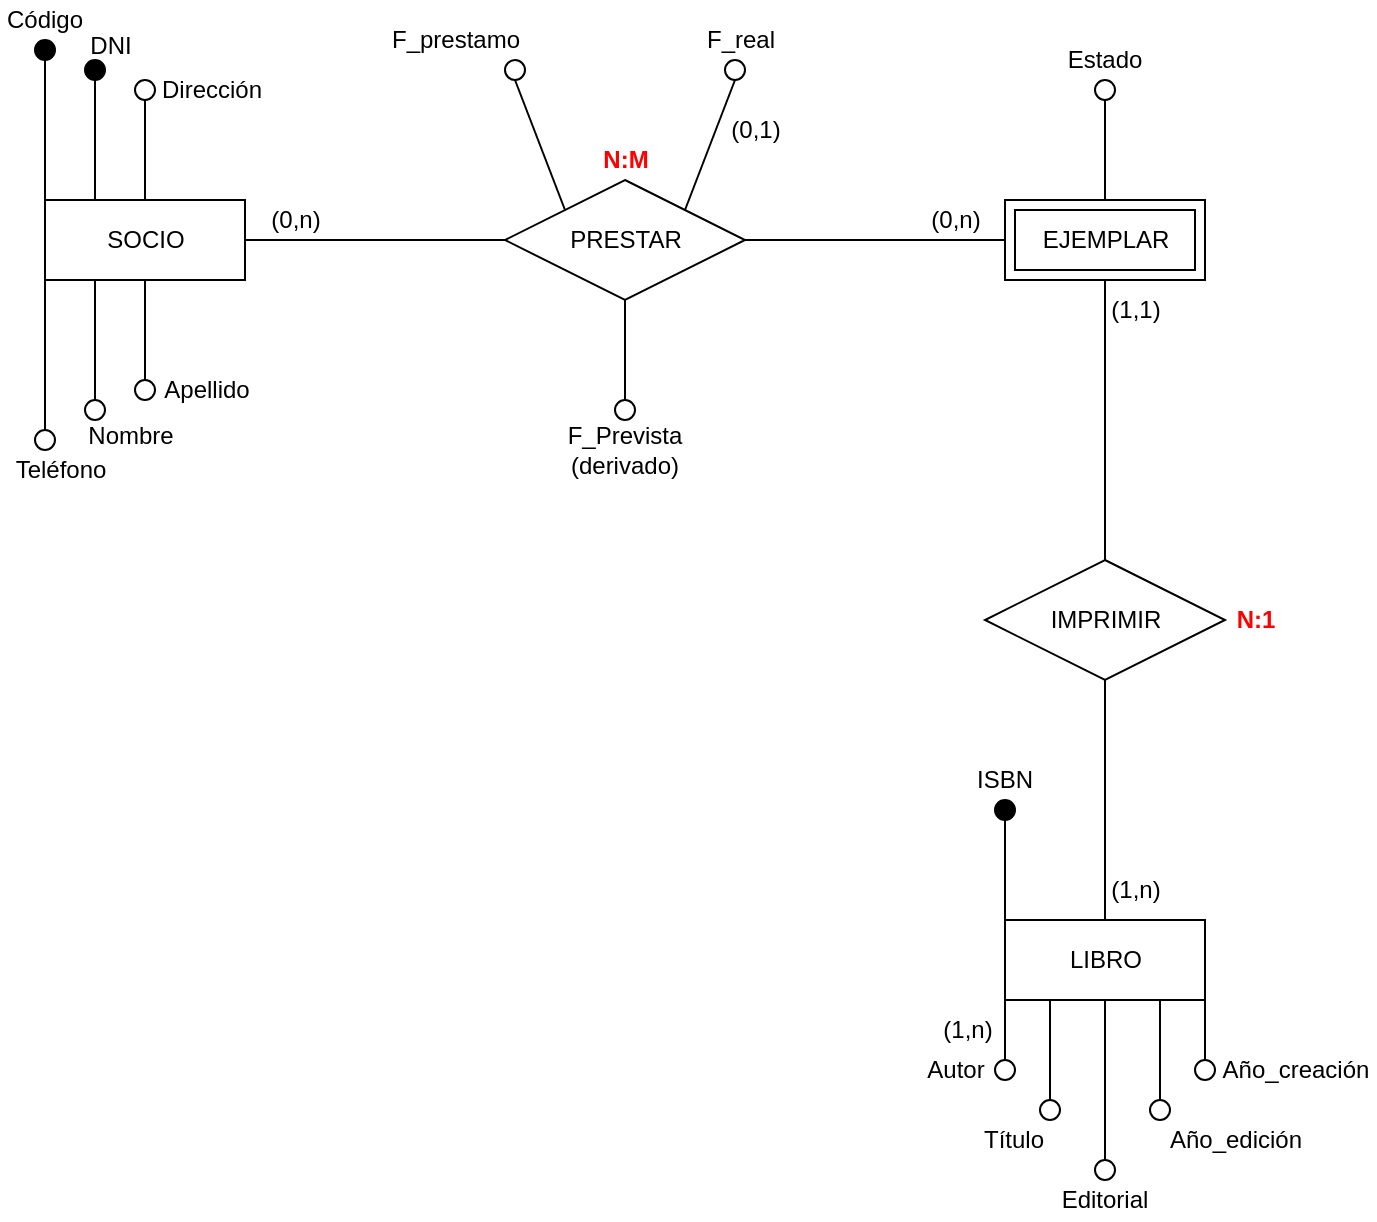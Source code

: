 <mxfile version="22.1.2" type="device" pages="2">
  <diagram id="xReMnc9uvKeK8hF38MTG" name="DIAGRAMA E-R">
    <mxGraphModel dx="367" dy="178" grid="1" gridSize="10" guides="1" tooltips="1" connect="1" arrows="1" fold="1" page="1" pageScale="1" pageWidth="827" pageHeight="1169" math="0" shadow="0">
      <root>
        <mxCell id="0" />
        <mxCell id="1" parent="0" />
        <mxCell id="WMi37k4dOIXdZt1ZaOj2-7" style="edgeStyle=orthogonalEdgeStyle;rounded=0;orthogonalLoop=1;jettySize=auto;html=1;exitX=1;exitY=0.5;exitDx=0;exitDy=0;entryX=0;entryY=0.5;entryDx=0;entryDy=0;endArrow=none;endFill=0;" parent="1" source="WMi37k4dOIXdZt1ZaOj2-1" target="WMi37k4dOIXdZt1ZaOj2-5" edge="1">
          <mxGeometry relative="1" as="geometry" />
        </mxCell>
        <mxCell id="WMi37k4dOIXdZt1ZaOj2-1" value="SOCIO" style="whiteSpace=wrap;html=1;align=center;" parent="1" vertex="1">
          <mxGeometry x="112.5" y="120" width="100" height="40" as="geometry" />
        </mxCell>
        <mxCell id="WMi37k4dOIXdZt1ZaOj2-9" style="edgeStyle=orthogonalEdgeStyle;rounded=0;orthogonalLoop=1;jettySize=auto;html=1;exitX=0.5;exitY=1;exitDx=0;exitDy=0;entryX=0.5;entryY=0;entryDx=0;entryDy=0;endArrow=none;endFill=0;" parent="1" source="WMi37k4dOIXdZt1ZaOj2-3" target="WMi37k4dOIXdZt1ZaOj2-6" edge="1">
          <mxGeometry relative="1" as="geometry" />
        </mxCell>
        <mxCell id="WMi37k4dOIXdZt1ZaOj2-3" value="EJEMPLAR" style="shape=ext;margin=3;double=1;whiteSpace=wrap;html=1;align=center;" parent="1" vertex="1">
          <mxGeometry x="592.5" y="120" width="100" height="40" as="geometry" />
        </mxCell>
        <mxCell id="WMi37k4dOIXdZt1ZaOj2-4" value="LIBRO" style="whiteSpace=wrap;html=1;align=center;" parent="1" vertex="1">
          <mxGeometry x="592.5" y="480" width="100" height="40" as="geometry" />
        </mxCell>
        <mxCell id="WMi37k4dOIXdZt1ZaOj2-8" style="edgeStyle=orthogonalEdgeStyle;rounded=0;orthogonalLoop=1;jettySize=auto;html=1;exitX=1;exitY=0.5;exitDx=0;exitDy=0;entryX=0;entryY=0.5;entryDx=0;entryDy=0;endArrow=none;endFill=0;" parent="1" source="WMi37k4dOIXdZt1ZaOj2-5" target="WMi37k4dOIXdZt1ZaOj2-3" edge="1">
          <mxGeometry relative="1" as="geometry" />
        </mxCell>
        <mxCell id="WMi37k4dOIXdZt1ZaOj2-5" value="PRESTAR" style="shape=rhombus;perimeter=rhombusPerimeter;whiteSpace=wrap;html=1;align=center;" parent="1" vertex="1">
          <mxGeometry x="342.5" y="110" width="120" height="60" as="geometry" />
        </mxCell>
        <mxCell id="WMi37k4dOIXdZt1ZaOj2-10" style="edgeStyle=orthogonalEdgeStyle;rounded=0;orthogonalLoop=1;jettySize=auto;html=1;exitX=0.5;exitY=1;exitDx=0;exitDy=0;entryX=0.5;entryY=0;entryDx=0;entryDy=0;endArrow=none;endFill=0;" parent="1" source="WMi37k4dOIXdZt1ZaOj2-6" target="WMi37k4dOIXdZt1ZaOj2-4" edge="1">
          <mxGeometry relative="1" as="geometry" />
        </mxCell>
        <mxCell id="WMi37k4dOIXdZt1ZaOj2-6" value="IMPRIMIR" style="shape=rhombus;perimeter=rhombusPerimeter;whiteSpace=wrap;html=1;align=center;" parent="1" vertex="1">
          <mxGeometry x="582.5" y="300" width="120" height="60" as="geometry" />
        </mxCell>
        <mxCell id="WMi37k4dOIXdZt1ZaOj2-11" value="(0,n)" style="text;html=1;strokeColor=none;fillColor=none;align=center;verticalAlign=middle;whiteSpace=wrap;rounded=0;" parent="1" vertex="1">
          <mxGeometry x="222.5" y="120" width="30" height="20" as="geometry" />
        </mxCell>
        <mxCell id="WMi37k4dOIXdZt1ZaOj2-13" value="(0,n)" style="text;html=1;strokeColor=none;fillColor=none;align=center;verticalAlign=middle;whiteSpace=wrap;rounded=0;" parent="1" vertex="1">
          <mxGeometry x="552.5" y="120" width="30" height="20" as="geometry" />
        </mxCell>
        <mxCell id="WMi37k4dOIXdZt1ZaOj2-14" value="(1,n)" style="text;html=1;strokeColor=none;fillColor=none;align=center;verticalAlign=middle;whiteSpace=wrap;rounded=0;" parent="1" vertex="1">
          <mxGeometry x="642.5" y="455" width="30" height="20" as="geometry" />
        </mxCell>
        <mxCell id="WMi37k4dOIXdZt1ZaOj2-16" value="(1,1)" style="text;html=1;strokeColor=none;fillColor=none;align=center;verticalAlign=middle;whiteSpace=wrap;rounded=0;" parent="1" vertex="1">
          <mxGeometry x="642.5" y="165" width="30" height="20" as="geometry" />
        </mxCell>
        <mxCell id="WMi37k4dOIXdZt1ZaOj2-17" value="&lt;b&gt;&lt;font color=&quot;#ff0000&quot;&gt;N:M&lt;/font&gt;&lt;/b&gt;" style="text;html=1;strokeColor=none;fillColor=none;align=center;verticalAlign=middle;whiteSpace=wrap;rounded=0;" parent="1" vertex="1">
          <mxGeometry x="382.5" y="90" width="40" height="20" as="geometry" />
        </mxCell>
        <mxCell id="WMi37k4dOIXdZt1ZaOj2-18" value="&lt;b&gt;&lt;font color=&quot;#ff0000&quot;&gt;N:1&lt;/font&gt;&lt;/b&gt;" style="text;html=1;strokeColor=none;fillColor=none;align=center;verticalAlign=middle;whiteSpace=wrap;rounded=0;" parent="1" vertex="1">
          <mxGeometry x="702.5" y="320" width="30" height="20" as="geometry" />
        </mxCell>
        <mxCell id="WMi37k4dOIXdZt1ZaOj2-19" value="" style="ellipse;whiteSpace=wrap;html=1;aspect=fixed;fontColor=#FF0000;fillColor=#000000;" parent="1" vertex="1">
          <mxGeometry x="107.5" y="40" width="10" height="10" as="geometry" />
        </mxCell>
        <mxCell id="WMi37k4dOIXdZt1ZaOj2-20" value="" style="endArrow=none;html=1;rounded=0;fontColor=#FF0000;entryX=0.5;entryY=1;entryDx=0;entryDy=0;exitX=0;exitY=0;exitDx=0;exitDy=0;" parent="1" source="WMi37k4dOIXdZt1ZaOj2-1" target="WMi37k4dOIXdZt1ZaOj2-19" edge="1">
          <mxGeometry width="50" height="50" relative="1" as="geometry">
            <mxPoint x="112.5" y="100" as="sourcePoint" />
            <mxPoint x="147.5" y="60" as="targetPoint" />
          </mxGeometry>
        </mxCell>
        <mxCell id="WMi37k4dOIXdZt1ZaOj2-25" value="Código" style="text;html=1;strokeColor=none;fillColor=none;align=center;verticalAlign=middle;whiteSpace=wrap;rounded=0;fontColor=#000000;fontStyle=0" parent="1" vertex="1">
          <mxGeometry x="90" y="20" width="45" height="20" as="geometry" />
        </mxCell>
        <mxCell id="WMi37k4dOIXdZt1ZaOj2-27" value="" style="ellipse;whiteSpace=wrap;html=1;aspect=fixed;fontColor=#FF0000;fillColor=#000000;" parent="1" vertex="1">
          <mxGeometry x="132.5" y="50" width="10" height="10" as="geometry" />
        </mxCell>
        <mxCell id="WMi37k4dOIXdZt1ZaOj2-28" value="" style="endArrow=none;html=1;rounded=0;fontColor=#FF0000;entryX=0.5;entryY=1;entryDx=0;entryDy=0;exitX=0.25;exitY=0;exitDx=0;exitDy=0;" parent="1" source="WMi37k4dOIXdZt1ZaOj2-1" target="WMi37k4dOIXdZt1ZaOj2-27" edge="1">
          <mxGeometry width="50" height="50" relative="1" as="geometry">
            <mxPoint x="140.5" y="110" as="sourcePoint" />
            <mxPoint x="175.5" y="70" as="targetPoint" />
          </mxGeometry>
        </mxCell>
        <mxCell id="WMi37k4dOIXdZt1ZaOj2-29" value="DNI" style="text;html=1;strokeColor=none;fillColor=none;align=center;verticalAlign=middle;whiteSpace=wrap;rounded=0;fontColor=#000000;fontStyle=0" parent="1" vertex="1">
          <mxGeometry x="122.5" y="33" width="45" height="20" as="geometry" />
        </mxCell>
        <mxCell id="WMi37k4dOIXdZt1ZaOj2-30" value="" style="group" parent="1" vertex="1" connectable="0">
          <mxGeometry x="157.5" y="60" width="10" height="60" as="geometry" />
        </mxCell>
        <mxCell id="WMi37k4dOIXdZt1ZaOj2-31" value="" style="ellipse;whiteSpace=wrap;html=1;aspect=fixed;fontColor=#FF0000;" parent="WMi37k4dOIXdZt1ZaOj2-30" vertex="1">
          <mxGeometry width="10" height="10" as="geometry" />
        </mxCell>
        <mxCell id="WMi37k4dOIXdZt1ZaOj2-32" value="" style="endArrow=none;html=1;rounded=0;fontColor=#FF0000;entryX=0.5;entryY=1;entryDx=0;entryDy=0;" parent="WMi37k4dOIXdZt1ZaOj2-30" target="WMi37k4dOIXdZt1ZaOj2-31" edge="1">
          <mxGeometry width="50" height="50" relative="1" as="geometry">
            <mxPoint x="5" y="60" as="sourcePoint" />
            <mxPoint x="40" y="20" as="targetPoint" />
          </mxGeometry>
        </mxCell>
        <mxCell id="WMi37k4dOIXdZt1ZaOj2-33" value="Dirección" style="text;html=1;strokeColor=none;fillColor=none;align=center;verticalAlign=middle;whiteSpace=wrap;rounded=0;fontColor=#000000;fontStyle=0" parent="1" vertex="1">
          <mxGeometry x="165.5" y="55" width="60" height="20" as="geometry" />
        </mxCell>
        <mxCell id="WMi37k4dOIXdZt1ZaOj2-35" value="" style="ellipse;whiteSpace=wrap;html=1;aspect=fixed;fontColor=#FF0000;rotation=-180;" parent="1" vertex="1">
          <mxGeometry x="107.5" y="235" width="10" height="10" as="geometry" />
        </mxCell>
        <mxCell id="WMi37k4dOIXdZt1ZaOj2-36" value="" style="endArrow=none;html=1;rounded=0;fontColor=#FF0000;entryX=0.5;entryY=1;entryDx=0;entryDy=0;exitX=0;exitY=1;exitDx=0;exitDy=0;" parent="1" source="WMi37k4dOIXdZt1ZaOj2-1" target="WMi37k4dOIXdZt1ZaOj2-35" edge="1">
          <mxGeometry width="50" height="50" relative="1" as="geometry">
            <mxPoint x="112.5" y="185" as="sourcePoint" />
            <mxPoint x="77.5" y="225" as="targetPoint" />
          </mxGeometry>
        </mxCell>
        <mxCell id="WMi37k4dOIXdZt1ZaOj2-37" value="Teléfono" style="text;html=1;strokeColor=none;fillColor=none;align=center;verticalAlign=middle;whiteSpace=wrap;rounded=0;fontColor=#000000;fontStyle=0" parent="1" vertex="1">
          <mxGeometry x="97.5" y="245" width="45" height="20" as="geometry" />
        </mxCell>
        <mxCell id="WMi37k4dOIXdZt1ZaOj2-39" value="" style="ellipse;whiteSpace=wrap;html=1;aspect=fixed;fontColor=#FF0000;rotation=-180;" parent="1" vertex="1">
          <mxGeometry x="132.5" y="220" width="10" height="10" as="geometry" />
        </mxCell>
        <mxCell id="WMi37k4dOIXdZt1ZaOj2-40" value="" style="endArrow=none;html=1;rounded=0;fontColor=#FF0000;entryX=0.5;entryY=1;entryDx=0;entryDy=0;exitX=0.25;exitY=1;exitDx=0;exitDy=0;" parent="1" source="WMi37k4dOIXdZt1ZaOj2-1" target="WMi37k4dOIXdZt1ZaOj2-39" edge="1">
          <mxGeometry width="50" height="50" relative="1" as="geometry">
            <mxPoint x="137.5" y="170" as="sourcePoint" />
            <mxPoint x="102.5" y="210" as="targetPoint" />
          </mxGeometry>
        </mxCell>
        <mxCell id="WMi37k4dOIXdZt1ZaOj2-41" value="Nombre" style="text;html=1;strokeColor=none;fillColor=none;align=center;verticalAlign=middle;whiteSpace=wrap;rounded=0;fontColor=#000000;fontStyle=0" parent="1" vertex="1">
          <mxGeometry x="132.5" y="228" width="45" height="20" as="geometry" />
        </mxCell>
        <mxCell id="WMi37k4dOIXdZt1ZaOj2-42" value="" style="group;rotation=-180;" parent="1" vertex="1" connectable="0">
          <mxGeometry x="157.5" y="160" width="10" height="60" as="geometry" />
        </mxCell>
        <mxCell id="WMi37k4dOIXdZt1ZaOj2-43" value="" style="ellipse;whiteSpace=wrap;html=1;aspect=fixed;fontColor=#FF0000;rotation=-180;" parent="WMi37k4dOIXdZt1ZaOj2-42" vertex="1">
          <mxGeometry y="50" width="10" height="10" as="geometry" />
        </mxCell>
        <mxCell id="WMi37k4dOIXdZt1ZaOj2-44" value="" style="endArrow=none;html=1;rounded=0;fontColor=#FF0000;entryX=0.5;entryY=1;entryDx=0;entryDy=0;" parent="WMi37k4dOIXdZt1ZaOj2-42" target="WMi37k4dOIXdZt1ZaOj2-43" edge="1">
          <mxGeometry width="50" height="50" relative="1" as="geometry">
            <mxPoint x="5" as="sourcePoint" />
            <mxPoint x="-30" y="40" as="targetPoint" />
          </mxGeometry>
        </mxCell>
        <mxCell id="WMi37k4dOIXdZt1ZaOj2-46" value="Apellido" style="text;html=1;strokeColor=none;fillColor=none;align=center;verticalAlign=middle;whiteSpace=wrap;rounded=0;fontColor=#000000;fontStyle=0" parent="1" vertex="1">
          <mxGeometry x="170.5" y="205" width="45" height="20" as="geometry" />
        </mxCell>
        <mxCell id="WMi37k4dOIXdZt1ZaOj2-48" value="" style="ellipse;whiteSpace=wrap;html=1;aspect=fixed;fontColor=#FF0000;" parent="1" vertex="1">
          <mxGeometry x="342.5" y="50" width="10" height="10" as="geometry" />
        </mxCell>
        <mxCell id="WMi37k4dOIXdZt1ZaOj2-49" value="" style="endArrow=none;html=1;rounded=0;fontColor=#FF0000;entryX=0.5;entryY=1;entryDx=0;entryDy=0;exitX=0;exitY=0;exitDx=0;exitDy=0;" parent="1" source="WMi37k4dOIXdZt1ZaOj2-5" target="WMi37k4dOIXdZt1ZaOj2-48" edge="1">
          <mxGeometry width="50" height="50" relative="1" as="geometry">
            <mxPoint x="347.5" y="110" as="sourcePoint" />
            <mxPoint x="382.5" y="70" as="targetPoint" />
          </mxGeometry>
        </mxCell>
        <mxCell id="WMi37k4dOIXdZt1ZaOj2-50" value="F_prestamo" style="text;html=1;strokeColor=none;fillColor=none;align=center;verticalAlign=middle;whiteSpace=wrap;rounded=0;fontColor=#000000;fontStyle=0" parent="1" vertex="1">
          <mxGeometry x="282.5" y="30" width="70" height="20" as="geometry" />
        </mxCell>
        <mxCell id="WMi37k4dOIXdZt1ZaOj2-52" value="" style="ellipse;whiteSpace=wrap;html=1;aspect=fixed;fontColor=#FF0000;" parent="1" vertex="1">
          <mxGeometry x="452.5" y="50" width="10" height="10" as="geometry" />
        </mxCell>
        <mxCell id="WMi37k4dOIXdZt1ZaOj2-53" value="" style="endArrow=none;html=1;rounded=0;fontColor=#FF0000;entryX=0.5;entryY=1;entryDx=0;entryDy=0;exitX=1;exitY=0;exitDx=0;exitDy=0;" parent="1" source="WMi37k4dOIXdZt1ZaOj2-5" target="WMi37k4dOIXdZt1ZaOj2-52" edge="1">
          <mxGeometry width="50" height="50" relative="1" as="geometry">
            <mxPoint x="447.5" y="110" as="sourcePoint" />
            <mxPoint x="482.5" y="70" as="targetPoint" />
          </mxGeometry>
        </mxCell>
        <mxCell id="WMi37k4dOIXdZt1ZaOj2-54" value="F_real" style="text;html=1;strokeColor=none;fillColor=none;align=center;verticalAlign=middle;whiteSpace=wrap;rounded=0;fontColor=#000000;fontStyle=0" parent="1" vertex="1">
          <mxGeometry x="437.5" y="30" width="45" height="20" as="geometry" />
        </mxCell>
        <mxCell id="WMi37k4dOIXdZt1ZaOj2-55" value="(0,1)" style="text;html=1;strokeColor=none;fillColor=none;align=center;verticalAlign=middle;whiteSpace=wrap;rounded=0;" parent="1" vertex="1">
          <mxGeometry x="452.5" y="75" width="30" height="20" as="geometry" />
        </mxCell>
        <mxCell id="WMi37k4dOIXdZt1ZaOj2-56" value="" style="group;rotation=-180;" parent="1" vertex="1" connectable="0">
          <mxGeometry x="397.5" y="170" width="10" height="60" as="geometry" />
        </mxCell>
        <mxCell id="WMi37k4dOIXdZt1ZaOj2-57" value="" style="ellipse;whiteSpace=wrap;html=1;aspect=fixed;fontColor=#FF0000;rotation=-180;" parent="WMi37k4dOIXdZt1ZaOj2-56" vertex="1">
          <mxGeometry y="50" width="10" height="10" as="geometry" />
        </mxCell>
        <mxCell id="WMi37k4dOIXdZt1ZaOj2-58" value="" style="endArrow=none;html=1;rounded=0;fontColor=#FF0000;entryX=0.5;entryY=1;entryDx=0;entryDy=0;" parent="WMi37k4dOIXdZt1ZaOj2-56" target="WMi37k4dOIXdZt1ZaOj2-57" edge="1">
          <mxGeometry width="50" height="50" relative="1" as="geometry">
            <mxPoint x="5" as="sourcePoint" />
            <mxPoint x="-30" y="40" as="targetPoint" />
          </mxGeometry>
        </mxCell>
        <mxCell id="WMi37k4dOIXdZt1ZaOj2-62" value="F_Prevista&lt;br&gt;(derivado)" style="text;html=1;strokeColor=none;fillColor=none;align=center;verticalAlign=middle;whiteSpace=wrap;rounded=0;fontColor=#000000;fontStyle=0" parent="1" vertex="1">
          <mxGeometry x="369" y="230" width="67" height="30" as="geometry" />
        </mxCell>
        <mxCell id="WMi37k4dOIXdZt1ZaOj2-63" value="" style="group" parent="1" vertex="1" connectable="0">
          <mxGeometry x="637.5" y="60" width="10" height="60" as="geometry" />
        </mxCell>
        <mxCell id="WMi37k4dOIXdZt1ZaOj2-64" value="" style="ellipse;whiteSpace=wrap;html=1;aspect=fixed;fontColor=#FF0000;" parent="WMi37k4dOIXdZt1ZaOj2-63" vertex="1">
          <mxGeometry width="10" height="10" as="geometry" />
        </mxCell>
        <mxCell id="WMi37k4dOIXdZt1ZaOj2-65" value="" style="endArrow=none;html=1;rounded=0;fontColor=#FF0000;entryX=0.5;entryY=1;entryDx=0;entryDy=0;" parent="WMi37k4dOIXdZt1ZaOj2-63" target="WMi37k4dOIXdZt1ZaOj2-64" edge="1">
          <mxGeometry width="50" height="50" relative="1" as="geometry">
            <mxPoint x="5" y="60" as="sourcePoint" />
            <mxPoint x="40" y="20" as="targetPoint" />
          </mxGeometry>
        </mxCell>
        <mxCell id="WMi37k4dOIXdZt1ZaOj2-66" value="Estado" style="text;html=1;strokeColor=none;fillColor=none;align=center;verticalAlign=middle;whiteSpace=wrap;rounded=0;fontColor=#000000;fontStyle=0" parent="1" vertex="1">
          <mxGeometry x="620" y="40" width="45" height="20" as="geometry" />
        </mxCell>
        <mxCell id="WMi37k4dOIXdZt1ZaOj2-67" value="" style="group" parent="1" vertex="1" connectable="0">
          <mxGeometry x="587.5" y="420" width="10" height="60" as="geometry" />
        </mxCell>
        <mxCell id="WMi37k4dOIXdZt1ZaOj2-68" value="" style="ellipse;whiteSpace=wrap;html=1;aspect=fixed;fontColor=#FF0000;fillColor=#000000;" parent="WMi37k4dOIXdZt1ZaOj2-67" vertex="1">
          <mxGeometry width="10" height="10" as="geometry" />
        </mxCell>
        <mxCell id="WMi37k4dOIXdZt1ZaOj2-69" value="" style="endArrow=none;html=1;rounded=0;fontColor=#FF0000;entryX=0.5;entryY=1;entryDx=0;entryDy=0;" parent="WMi37k4dOIXdZt1ZaOj2-67" target="WMi37k4dOIXdZt1ZaOj2-68" edge="1">
          <mxGeometry width="50" height="50" relative="1" as="geometry">
            <mxPoint x="5" y="60" as="sourcePoint" />
            <mxPoint x="40" y="20" as="targetPoint" />
          </mxGeometry>
        </mxCell>
        <mxCell id="WMi37k4dOIXdZt1ZaOj2-70" value="ISBN" style="text;html=1;strokeColor=none;fillColor=none;align=center;verticalAlign=middle;whiteSpace=wrap;rounded=0;fontColor=#000000;fontStyle=0" parent="1" vertex="1">
          <mxGeometry x="575" y="400" width="35" height="20" as="geometry" />
        </mxCell>
        <mxCell id="WMi37k4dOIXdZt1ZaOj2-74" value="" style="group;rotation=-180;" parent="1" vertex="1" connectable="0">
          <mxGeometry x="587.5" y="520" width="10" height="40" as="geometry" />
        </mxCell>
        <mxCell id="WMi37k4dOIXdZt1ZaOj2-72" value="" style="ellipse;whiteSpace=wrap;html=1;aspect=fixed;fontColor=#FF0000;rotation=-180;" parent="WMi37k4dOIXdZt1ZaOj2-74" vertex="1">
          <mxGeometry y="30" width="10" height="10" as="geometry" />
        </mxCell>
        <mxCell id="WMi37k4dOIXdZt1ZaOj2-73" value="" style="endArrow=none;html=1;rounded=0;fontColor=#FF0000;entryX=0.5;entryY=1;entryDx=0;entryDy=0;" parent="WMi37k4dOIXdZt1ZaOj2-74" target="WMi37k4dOIXdZt1ZaOj2-72" edge="1">
          <mxGeometry width="50" height="50" relative="1" as="geometry">
            <mxPoint x="5" as="sourcePoint" />
            <mxPoint x="-30" y="20" as="targetPoint" />
          </mxGeometry>
        </mxCell>
        <mxCell id="WMi37k4dOIXdZt1ZaOj2-75" value="" style="group;rotation=-180;" parent="1" vertex="1" connectable="0">
          <mxGeometry x="687.5" y="520" width="10" height="40" as="geometry" />
        </mxCell>
        <mxCell id="WMi37k4dOIXdZt1ZaOj2-76" value="" style="ellipse;whiteSpace=wrap;html=1;aspect=fixed;fontColor=#FF0000;rotation=-180;" parent="WMi37k4dOIXdZt1ZaOj2-75" vertex="1">
          <mxGeometry y="30" width="10" height="10" as="geometry" />
        </mxCell>
        <mxCell id="WMi37k4dOIXdZt1ZaOj2-77" value="" style="endArrow=none;html=1;rounded=0;fontColor=#FF0000;entryX=0.5;entryY=1;entryDx=0;entryDy=0;" parent="WMi37k4dOIXdZt1ZaOj2-75" target="WMi37k4dOIXdZt1ZaOj2-76" edge="1">
          <mxGeometry width="50" height="50" relative="1" as="geometry">
            <mxPoint x="5" as="sourcePoint" />
            <mxPoint x="-30" y="20" as="targetPoint" />
          </mxGeometry>
        </mxCell>
        <mxCell id="WMi37k4dOIXdZt1ZaOj2-79" value="" style="group;rotation=-180;" parent="1" vertex="1" connectable="0">
          <mxGeometry x="610" y="520" width="10" height="60" as="geometry" />
        </mxCell>
        <mxCell id="WMi37k4dOIXdZt1ZaOj2-80" value="" style="ellipse;whiteSpace=wrap;html=1;aspect=fixed;fontColor=#FF0000;rotation=-180;" parent="WMi37k4dOIXdZt1ZaOj2-79" vertex="1">
          <mxGeometry y="50" width="10" height="10" as="geometry" />
        </mxCell>
        <mxCell id="WMi37k4dOIXdZt1ZaOj2-81" value="" style="endArrow=none;html=1;rounded=0;fontColor=#FF0000;entryX=0.5;entryY=1;entryDx=0;entryDy=0;" parent="WMi37k4dOIXdZt1ZaOj2-79" target="WMi37k4dOIXdZt1ZaOj2-80" edge="1">
          <mxGeometry width="50" height="50" relative="1" as="geometry">
            <mxPoint x="5" as="sourcePoint" />
            <mxPoint x="-30" y="40" as="targetPoint" />
          </mxGeometry>
        </mxCell>
        <mxCell id="WMi37k4dOIXdZt1ZaOj2-82" value="" style="group;rotation=-180;" parent="1" vertex="1" connectable="0">
          <mxGeometry x="665" y="520" width="10" height="60" as="geometry" />
        </mxCell>
        <mxCell id="WMi37k4dOIXdZt1ZaOj2-83" value="" style="ellipse;whiteSpace=wrap;html=1;aspect=fixed;fontColor=#FF0000;rotation=-180;" parent="WMi37k4dOIXdZt1ZaOj2-82" vertex="1">
          <mxGeometry y="50" width="10" height="10" as="geometry" />
        </mxCell>
        <mxCell id="WMi37k4dOIXdZt1ZaOj2-84" value="" style="endArrow=none;html=1;rounded=0;fontColor=#FF0000;entryX=0.5;entryY=1;entryDx=0;entryDy=0;" parent="WMi37k4dOIXdZt1ZaOj2-82" target="WMi37k4dOIXdZt1ZaOj2-83" edge="1">
          <mxGeometry width="50" height="50" relative="1" as="geometry">
            <mxPoint x="5" as="sourcePoint" />
            <mxPoint x="-30" y="40" as="targetPoint" />
          </mxGeometry>
        </mxCell>
        <mxCell id="WMi37k4dOIXdZt1ZaOj2-89" value="" style="group" parent="1" vertex="1" connectable="0">
          <mxGeometry x="637.5" y="520" width="10" height="90" as="geometry" />
        </mxCell>
        <mxCell id="WMi37k4dOIXdZt1ZaOj2-87" value="" style="ellipse;whiteSpace=wrap;html=1;aspect=fixed;fontColor=#FF0000;rotation=-180;" parent="WMi37k4dOIXdZt1ZaOj2-89" vertex="1">
          <mxGeometry y="80" width="10" height="10" as="geometry" />
        </mxCell>
        <mxCell id="WMi37k4dOIXdZt1ZaOj2-88" value="" style="endArrow=none;html=1;rounded=0;fontColor=#FF0000;entryX=0.5;entryY=1;entryDx=0;entryDy=0;" parent="WMi37k4dOIXdZt1ZaOj2-89" target="WMi37k4dOIXdZt1ZaOj2-87" edge="1">
          <mxGeometry width="50" height="50" relative="1" as="geometry">
            <mxPoint x="5" as="sourcePoint" />
            <mxPoint x="-30" y="70" as="targetPoint" />
          </mxGeometry>
        </mxCell>
        <mxCell id="WMi37k4dOIXdZt1ZaOj2-91" value="Autor" style="text;html=1;strokeColor=none;fillColor=none;align=center;verticalAlign=middle;whiteSpace=wrap;rounded=0;fontColor=#000000;fontStyle=0" parent="1" vertex="1">
          <mxGeometry x="547.5" y="545" width="40" height="20" as="geometry" />
        </mxCell>
        <mxCell id="WMi37k4dOIXdZt1ZaOj2-92" value="Título" style="text;html=1;strokeColor=none;fillColor=none;align=center;verticalAlign=middle;whiteSpace=wrap;rounded=0;fontColor=#000000;fontStyle=0" parent="1" vertex="1">
          <mxGeometry x="577" y="580" width="40" height="20" as="geometry" />
        </mxCell>
        <mxCell id="WMi37k4dOIXdZt1ZaOj2-93" value="(1,n)" style="text;html=1;strokeColor=none;fillColor=none;align=center;verticalAlign=middle;whiteSpace=wrap;rounded=0;" parent="1" vertex="1">
          <mxGeometry x="558.5" y="525" width="30" height="20" as="geometry" />
        </mxCell>
        <mxCell id="WMi37k4dOIXdZt1ZaOj2-94" value="Editorial" style="text;html=1;strokeColor=none;fillColor=none;align=center;verticalAlign=middle;whiteSpace=wrap;rounded=0;fontColor=#000000;fontStyle=0" parent="1" vertex="1">
          <mxGeometry x="620" y="610" width="45" height="20" as="geometry" />
        </mxCell>
        <mxCell id="WMi37k4dOIXdZt1ZaOj2-95" value="Año_creación" style="text;html=1;strokeColor=none;fillColor=none;align=center;verticalAlign=middle;whiteSpace=wrap;rounded=0;fontColor=#000000;fontStyle=0" parent="1" vertex="1">
          <mxGeometry x="697.5" y="545" width="80" height="20" as="geometry" />
        </mxCell>
        <mxCell id="WMi37k4dOIXdZt1ZaOj2-96" value="Año_edición" style="text;html=1;strokeColor=none;fillColor=none;align=center;verticalAlign=middle;whiteSpace=wrap;rounded=0;fontColor=#000000;fontStyle=0" parent="1" vertex="1">
          <mxGeometry x="672.5" y="580" width="70" height="20" as="geometry" />
        </mxCell>
      </root>
    </mxGraphModel>
  </diagram>
  <diagram id="WTvdYcW5azxCFyfEPeBz" name="DIAGRAMA LÓGICO">
    <mxGraphModel dx="1115" dy="540" grid="1" gridSize="10" guides="1" tooltips="1" connect="1" arrows="1" fold="1" page="1" pageScale="1" pageWidth="827" pageHeight="1169" math="0" shadow="0">
      <root>
        <mxCell id="0" />
        <mxCell id="1" parent="0" />
        <mxCell id="yb75wDNhLt8LyrSlBNFA-1" value="SOCIOS" style="shape=table;startSize=30;container=1;collapsible=1;childLayout=tableLayout;fixedRows=1;rowLines=0;fontStyle=1;align=center;resizeLast=1;" parent="1" vertex="1">
          <mxGeometry x="40" y="160" width="180" height="220" as="geometry" />
        </mxCell>
        <mxCell id="yb75wDNhLt8LyrSlBNFA-2" value="" style="shape=tableRow;horizontal=0;startSize=0;swimlaneHead=0;swimlaneBody=0;fillColor=none;collapsible=0;dropTarget=0;points=[[0,0.5],[1,0.5]];portConstraint=eastwest;top=0;left=0;right=0;bottom=1;" parent="yb75wDNhLt8LyrSlBNFA-1" vertex="1">
          <mxGeometry y="30" width="180" height="30" as="geometry" />
        </mxCell>
        <mxCell id="yb75wDNhLt8LyrSlBNFA-3" value="PK" style="shape=partialRectangle;connectable=0;fillColor=none;top=0;left=0;bottom=0;right=0;fontStyle=1;overflow=hidden;" parent="yb75wDNhLt8LyrSlBNFA-2" vertex="1">
          <mxGeometry width="30" height="30" as="geometry">
            <mxRectangle width="30" height="30" as="alternateBounds" />
          </mxGeometry>
        </mxCell>
        <mxCell id="yb75wDNhLt8LyrSlBNFA-4" value="Codigo" style="shape=partialRectangle;connectable=0;fillColor=none;top=0;left=0;bottom=0;right=0;align=left;spacingLeft=6;fontStyle=5;overflow=hidden;" parent="yb75wDNhLt8LyrSlBNFA-2" vertex="1">
          <mxGeometry x="30" width="150" height="30" as="geometry">
            <mxRectangle width="150" height="30" as="alternateBounds" />
          </mxGeometry>
        </mxCell>
        <mxCell id="yb75wDNhLt8LyrSlBNFA-5" value="" style="shape=tableRow;horizontal=0;startSize=0;swimlaneHead=0;swimlaneBody=0;fillColor=none;collapsible=0;dropTarget=0;points=[[0,0.5],[1,0.5]];portConstraint=eastwest;top=0;left=0;right=0;bottom=0;" parent="yb75wDNhLt8LyrSlBNFA-1" vertex="1">
          <mxGeometry y="60" width="180" height="30" as="geometry" />
        </mxCell>
        <mxCell id="yb75wDNhLt8LyrSlBNFA-6" value="" style="shape=partialRectangle;connectable=0;fillColor=none;top=0;left=0;bottom=0;right=0;editable=1;overflow=hidden;" parent="yb75wDNhLt8LyrSlBNFA-5" vertex="1">
          <mxGeometry width="30" height="30" as="geometry">
            <mxRectangle width="30" height="30" as="alternateBounds" />
          </mxGeometry>
        </mxCell>
        <mxCell id="yb75wDNhLt8LyrSlBNFA-7" value="dni *" style="shape=partialRectangle;connectable=0;fillColor=none;top=0;left=0;bottom=0;right=0;align=left;spacingLeft=6;overflow=hidden;" parent="yb75wDNhLt8LyrSlBNFA-5" vertex="1">
          <mxGeometry x="30" width="150" height="30" as="geometry">
            <mxRectangle width="150" height="30" as="alternateBounds" />
          </mxGeometry>
        </mxCell>
        <mxCell id="yb75wDNhLt8LyrSlBNFA-8" value="" style="shape=tableRow;horizontal=0;startSize=0;swimlaneHead=0;swimlaneBody=0;fillColor=none;collapsible=0;dropTarget=0;points=[[0,0.5],[1,0.5]];portConstraint=eastwest;top=0;left=0;right=0;bottom=0;" parent="yb75wDNhLt8LyrSlBNFA-1" vertex="1">
          <mxGeometry y="90" width="180" height="30" as="geometry" />
        </mxCell>
        <mxCell id="yb75wDNhLt8LyrSlBNFA-9" value="" style="shape=partialRectangle;connectable=0;fillColor=none;top=0;left=0;bottom=0;right=0;editable=1;overflow=hidden;" parent="yb75wDNhLt8LyrSlBNFA-8" vertex="1">
          <mxGeometry width="30" height="30" as="geometry">
            <mxRectangle width="30" height="30" as="alternateBounds" />
          </mxGeometry>
        </mxCell>
        <mxCell id="yb75wDNhLt8LyrSlBNFA-10" value="direccion" style="shape=partialRectangle;connectable=0;fillColor=none;top=0;left=0;bottom=0;right=0;align=left;spacingLeft=6;overflow=hidden;" parent="yb75wDNhLt8LyrSlBNFA-8" vertex="1">
          <mxGeometry x="30" width="150" height="30" as="geometry">
            <mxRectangle width="150" height="30" as="alternateBounds" />
          </mxGeometry>
        </mxCell>
        <mxCell id="vWfNGXOzKblr5QWljXls-1" value="" style="shape=tableRow;horizontal=0;startSize=0;swimlaneHead=0;swimlaneBody=0;fillColor=none;collapsible=0;dropTarget=0;points=[[0,0.5],[1,0.5]];portConstraint=eastwest;top=0;left=0;right=0;bottom=0;" parent="yb75wDNhLt8LyrSlBNFA-1" vertex="1">
          <mxGeometry y="120" width="180" height="30" as="geometry" />
        </mxCell>
        <mxCell id="vWfNGXOzKblr5QWljXls-2" value="" style="shape=partialRectangle;connectable=0;fillColor=none;top=0;left=0;bottom=0;right=0;editable=1;overflow=hidden;" parent="vWfNGXOzKblr5QWljXls-1" vertex="1">
          <mxGeometry width="30" height="30" as="geometry">
            <mxRectangle width="30" height="30" as="alternateBounds" />
          </mxGeometry>
        </mxCell>
        <mxCell id="vWfNGXOzKblr5QWljXls-3" value="telefono" style="shape=partialRectangle;connectable=0;fillColor=none;top=0;left=0;bottom=0;right=0;align=left;spacingLeft=6;overflow=hidden;" parent="vWfNGXOzKblr5QWljXls-1" vertex="1">
          <mxGeometry x="30" width="150" height="30" as="geometry">
            <mxRectangle width="150" height="30" as="alternateBounds" />
          </mxGeometry>
        </mxCell>
        <mxCell id="vWfNGXOzKblr5QWljXls-4" value="" style="shape=tableRow;horizontal=0;startSize=0;swimlaneHead=0;swimlaneBody=0;fillColor=none;collapsible=0;dropTarget=0;points=[[0,0.5],[1,0.5]];portConstraint=eastwest;top=0;left=0;right=0;bottom=0;" parent="yb75wDNhLt8LyrSlBNFA-1" vertex="1">
          <mxGeometry y="150" width="180" height="30" as="geometry" />
        </mxCell>
        <mxCell id="vWfNGXOzKblr5QWljXls-5" value="" style="shape=partialRectangle;connectable=0;fillColor=none;top=0;left=0;bottom=0;right=0;editable=1;overflow=hidden;" parent="vWfNGXOzKblr5QWljXls-4" vertex="1">
          <mxGeometry width="30" height="30" as="geometry">
            <mxRectangle width="30" height="30" as="alternateBounds" />
          </mxGeometry>
        </mxCell>
        <mxCell id="vWfNGXOzKblr5QWljXls-6" value="nombre" style="shape=partialRectangle;connectable=0;fillColor=none;top=0;left=0;bottom=0;right=0;align=left;spacingLeft=6;overflow=hidden;" parent="vWfNGXOzKblr5QWljXls-4" vertex="1">
          <mxGeometry x="30" width="150" height="30" as="geometry">
            <mxRectangle width="150" height="30" as="alternateBounds" />
          </mxGeometry>
        </mxCell>
        <mxCell id="yb75wDNhLt8LyrSlBNFA-11" value="" style="shape=tableRow;horizontal=0;startSize=0;swimlaneHead=0;swimlaneBody=0;fillColor=none;collapsible=0;dropTarget=0;points=[[0,0.5],[1,0.5]];portConstraint=eastwest;top=0;left=0;right=0;bottom=0;" parent="yb75wDNhLt8LyrSlBNFA-1" vertex="1">
          <mxGeometry y="180" width="180" height="30" as="geometry" />
        </mxCell>
        <mxCell id="yb75wDNhLt8LyrSlBNFA-12" value="" style="shape=partialRectangle;connectable=0;fillColor=none;top=0;left=0;bottom=0;right=0;editable=1;overflow=hidden;" parent="yb75wDNhLt8LyrSlBNFA-11" vertex="1">
          <mxGeometry width="30" height="30" as="geometry">
            <mxRectangle width="30" height="30" as="alternateBounds" />
          </mxGeometry>
        </mxCell>
        <mxCell id="yb75wDNhLt8LyrSlBNFA-13" value="apellido" style="shape=partialRectangle;connectable=0;fillColor=none;top=0;left=0;bottom=0;right=0;align=left;spacingLeft=6;overflow=hidden;" parent="yb75wDNhLt8LyrSlBNFA-11" vertex="1">
          <mxGeometry x="30" width="150" height="30" as="geometry">
            <mxRectangle width="150" height="30" as="alternateBounds" />
          </mxGeometry>
        </mxCell>
        <mxCell id="vWfNGXOzKblr5QWljXls-7" value="EJEMPLARES" style="shape=table;startSize=30;container=1;collapsible=1;childLayout=tableLayout;fixedRows=1;rowLines=0;fontStyle=1;align=center;resizeLast=1;" parent="1" vertex="1">
          <mxGeometry x="580" y="160" width="180" height="130" as="geometry" />
        </mxCell>
        <mxCell id="vWfNGXOzKblr5QWljXls-8" value="" style="shape=tableRow;horizontal=0;startSize=0;swimlaneHead=0;swimlaneBody=0;fillColor=none;collapsible=0;dropTarget=0;points=[[0,0.5],[1,0.5]];portConstraint=eastwest;top=0;left=0;right=0;bottom=1;" parent="vWfNGXOzKblr5QWljXls-7" vertex="1">
          <mxGeometry y="30" width="180" height="30" as="geometry" />
        </mxCell>
        <mxCell id="vWfNGXOzKblr5QWljXls-9" value="PK" style="shape=partialRectangle;connectable=0;fillColor=none;top=0;left=0;bottom=0;right=0;fontStyle=1;overflow=hidden;" parent="vWfNGXOzKblr5QWljXls-8" vertex="1">
          <mxGeometry width="30" height="30" as="geometry">
            <mxRectangle width="30" height="30" as="alternateBounds" />
          </mxGeometry>
        </mxCell>
        <mxCell id="vWfNGXOzKblr5QWljXls-10" value="id_ejemplar" style="shape=partialRectangle;connectable=0;fillColor=none;top=0;left=0;bottom=0;right=0;align=left;spacingLeft=6;fontStyle=5;overflow=hidden;" parent="vWfNGXOzKblr5QWljXls-8" vertex="1">
          <mxGeometry x="30" width="150" height="30" as="geometry">
            <mxRectangle width="150" height="30" as="alternateBounds" />
          </mxGeometry>
        </mxCell>
        <mxCell id="ts3xU77yKLtLrfzeFDeB-1" value="" style="shape=tableRow;horizontal=0;startSize=0;swimlaneHead=0;swimlaneBody=0;fillColor=none;collapsible=0;dropTarget=0;points=[[0,0.5],[1,0.5]];portConstraint=eastwest;top=0;left=0;right=0;bottom=0;" parent="vWfNGXOzKblr5QWljXls-7" vertex="1">
          <mxGeometry y="60" width="180" height="30" as="geometry" />
        </mxCell>
        <mxCell id="ts3xU77yKLtLrfzeFDeB-2" value="FK" style="shape=partialRectangle;connectable=0;fillColor=none;top=0;left=0;bottom=0;right=0;fontStyle=0;overflow=hidden;" parent="ts3xU77yKLtLrfzeFDeB-1" vertex="1">
          <mxGeometry width="30" height="30" as="geometry">
            <mxRectangle width="30" height="30" as="alternateBounds" />
          </mxGeometry>
        </mxCell>
        <mxCell id="ts3xU77yKLtLrfzeFDeB-3" value="isbn" style="shape=partialRectangle;connectable=0;fillColor=none;top=0;left=0;bottom=0;right=0;align=left;spacingLeft=6;fontStyle=0;overflow=hidden;" parent="ts3xU77yKLtLrfzeFDeB-1" vertex="1">
          <mxGeometry x="30" width="150" height="30" as="geometry">
            <mxRectangle width="150" height="30" as="alternateBounds" />
          </mxGeometry>
        </mxCell>
        <mxCell id="vWfNGXOzKblr5QWljXls-17" value="" style="shape=tableRow;horizontal=0;startSize=0;swimlaneHead=0;swimlaneBody=0;fillColor=none;collapsible=0;dropTarget=0;points=[[0,0.5],[1,0.5]];portConstraint=eastwest;top=0;left=0;right=0;bottom=0;" parent="vWfNGXOzKblr5QWljXls-7" vertex="1">
          <mxGeometry y="90" width="180" height="30" as="geometry" />
        </mxCell>
        <mxCell id="vWfNGXOzKblr5QWljXls-18" value="" style="shape=partialRectangle;connectable=0;fillColor=none;top=0;left=0;bottom=0;right=0;editable=1;overflow=hidden;" parent="vWfNGXOzKblr5QWljXls-17" vertex="1">
          <mxGeometry width="30" height="30" as="geometry">
            <mxRectangle width="30" height="30" as="alternateBounds" />
          </mxGeometry>
        </mxCell>
        <mxCell id="vWfNGXOzKblr5QWljXls-19" value="estado" style="shape=partialRectangle;connectable=0;fillColor=none;top=0;left=0;bottom=0;right=0;align=left;spacingLeft=6;overflow=hidden;" parent="vWfNGXOzKblr5QWljXls-17" vertex="1">
          <mxGeometry x="30" width="150" height="30" as="geometry">
            <mxRectangle width="150" height="30" as="alternateBounds" />
          </mxGeometry>
        </mxCell>
        <mxCell id="vWfNGXOzKblr5QWljXls-20" value="LIBROS" style="shape=table;startSize=30;container=1;collapsible=1;childLayout=tableLayout;fixedRows=1;rowLines=0;fontStyle=1;align=center;resizeLast=1;" parent="1" vertex="1">
          <mxGeometry x="580" y="400" width="180" height="190" as="geometry" />
        </mxCell>
        <mxCell id="vWfNGXOzKblr5QWljXls-21" value="" style="shape=tableRow;horizontal=0;startSize=0;swimlaneHead=0;swimlaneBody=0;fillColor=none;collapsible=0;dropTarget=0;points=[[0,0.5],[1,0.5]];portConstraint=eastwest;top=0;left=0;right=0;bottom=1;" parent="vWfNGXOzKblr5QWljXls-20" vertex="1">
          <mxGeometry y="30" width="180" height="30" as="geometry" />
        </mxCell>
        <mxCell id="vWfNGXOzKblr5QWljXls-22" value="PK" style="shape=partialRectangle;connectable=0;fillColor=none;top=0;left=0;bottom=0;right=0;fontStyle=1;overflow=hidden;" parent="vWfNGXOzKblr5QWljXls-21" vertex="1">
          <mxGeometry width="30" height="30" as="geometry">
            <mxRectangle width="30" height="30" as="alternateBounds" />
          </mxGeometry>
        </mxCell>
        <mxCell id="vWfNGXOzKblr5QWljXls-23" value="isbn" style="shape=partialRectangle;connectable=0;fillColor=none;top=0;left=0;bottom=0;right=0;align=left;spacingLeft=6;fontStyle=5;overflow=hidden;" parent="vWfNGXOzKblr5QWljXls-21" vertex="1">
          <mxGeometry x="30" width="150" height="30" as="geometry">
            <mxRectangle width="150" height="30" as="alternateBounds" />
          </mxGeometry>
        </mxCell>
        <mxCell id="vWfNGXOzKblr5QWljXls-24" value="" style="shape=tableRow;horizontal=0;startSize=0;swimlaneHead=0;swimlaneBody=0;fillColor=none;collapsible=0;dropTarget=0;points=[[0,0.5],[1,0.5]];portConstraint=eastwest;top=0;left=0;right=0;bottom=0;" parent="vWfNGXOzKblr5QWljXls-20" vertex="1">
          <mxGeometry y="60" width="180" height="30" as="geometry" />
        </mxCell>
        <mxCell id="vWfNGXOzKblr5QWljXls-25" value="" style="shape=partialRectangle;connectable=0;fillColor=none;top=0;left=0;bottom=0;right=0;editable=1;overflow=hidden;" parent="vWfNGXOzKblr5QWljXls-24" vertex="1">
          <mxGeometry width="30" height="30" as="geometry">
            <mxRectangle width="30" height="30" as="alternateBounds" />
          </mxGeometry>
        </mxCell>
        <mxCell id="vWfNGXOzKblr5QWljXls-26" value="editorial" style="shape=partialRectangle;connectable=0;fillColor=none;top=0;left=0;bottom=0;right=0;align=left;spacingLeft=6;overflow=hidden;" parent="vWfNGXOzKblr5QWljXls-24" vertex="1">
          <mxGeometry x="30" width="150" height="30" as="geometry">
            <mxRectangle width="150" height="30" as="alternateBounds" />
          </mxGeometry>
        </mxCell>
        <mxCell id="vWfNGXOzKblr5QWljXls-27" value="" style="shape=tableRow;horizontal=0;startSize=0;swimlaneHead=0;swimlaneBody=0;fillColor=none;collapsible=0;dropTarget=0;points=[[0,0.5],[1,0.5]];portConstraint=eastwest;top=0;left=0;right=0;bottom=0;" parent="vWfNGXOzKblr5QWljXls-20" vertex="1">
          <mxGeometry y="90" width="180" height="30" as="geometry" />
        </mxCell>
        <mxCell id="vWfNGXOzKblr5QWljXls-28" value="" style="shape=partialRectangle;connectable=0;fillColor=none;top=0;left=0;bottom=0;right=0;editable=1;overflow=hidden;" parent="vWfNGXOzKblr5QWljXls-27" vertex="1">
          <mxGeometry width="30" height="30" as="geometry">
            <mxRectangle width="30" height="30" as="alternateBounds" />
          </mxGeometry>
        </mxCell>
        <mxCell id="vWfNGXOzKblr5QWljXls-29" value="título" style="shape=partialRectangle;connectable=0;fillColor=none;top=0;left=0;bottom=0;right=0;align=left;spacingLeft=6;overflow=hidden;" parent="vWfNGXOzKblr5QWljXls-27" vertex="1">
          <mxGeometry x="30" width="150" height="30" as="geometry">
            <mxRectangle width="150" height="30" as="alternateBounds" />
          </mxGeometry>
        </mxCell>
        <mxCell id="vWfNGXOzKblr5QWljXls-33" value="" style="shape=tableRow;horizontal=0;startSize=0;swimlaneHead=0;swimlaneBody=0;fillColor=none;collapsible=0;dropTarget=0;points=[[0,0.5],[1,0.5]];portConstraint=eastwest;top=0;left=0;right=0;bottom=0;" parent="vWfNGXOzKblr5QWljXls-20" vertex="1">
          <mxGeometry y="120" width="180" height="30" as="geometry" />
        </mxCell>
        <mxCell id="vWfNGXOzKblr5QWljXls-34" value="" style="shape=partialRectangle;connectable=0;fillColor=none;top=0;left=0;bottom=0;right=0;editable=1;overflow=hidden;" parent="vWfNGXOzKblr5QWljXls-33" vertex="1">
          <mxGeometry width="30" height="30" as="geometry">
            <mxRectangle width="30" height="30" as="alternateBounds" />
          </mxGeometry>
        </mxCell>
        <mxCell id="vWfNGXOzKblr5QWljXls-35" value="año_publicacion" style="shape=partialRectangle;connectable=0;fillColor=none;top=0;left=0;bottom=0;right=0;align=left;spacingLeft=6;overflow=hidden;" parent="vWfNGXOzKblr5QWljXls-33" vertex="1">
          <mxGeometry x="30" width="150" height="30" as="geometry">
            <mxRectangle width="150" height="30" as="alternateBounds" />
          </mxGeometry>
        </mxCell>
        <mxCell id="vWfNGXOzKblr5QWljXls-30" value="" style="shape=tableRow;horizontal=0;startSize=0;swimlaneHead=0;swimlaneBody=0;fillColor=none;collapsible=0;dropTarget=0;points=[[0,0.5],[1,0.5]];portConstraint=eastwest;top=0;left=0;right=0;bottom=0;" parent="vWfNGXOzKblr5QWljXls-20" vertex="1">
          <mxGeometry y="150" width="180" height="30" as="geometry" />
        </mxCell>
        <mxCell id="vWfNGXOzKblr5QWljXls-31" value="" style="shape=partialRectangle;connectable=0;fillColor=none;top=0;left=0;bottom=0;right=0;editable=1;overflow=hidden;" parent="vWfNGXOzKblr5QWljXls-30" vertex="1">
          <mxGeometry width="30" height="30" as="geometry">
            <mxRectangle width="30" height="30" as="alternateBounds" />
          </mxGeometry>
        </mxCell>
        <mxCell id="vWfNGXOzKblr5QWljXls-32" value="año_edicion" style="shape=partialRectangle;connectable=0;fillColor=none;top=0;left=0;bottom=0;right=0;align=left;spacingLeft=6;overflow=hidden;" parent="vWfNGXOzKblr5QWljXls-30" vertex="1">
          <mxGeometry x="30" width="150" height="30" as="geometry">
            <mxRectangle width="150" height="30" as="alternateBounds" />
          </mxGeometry>
        </mxCell>
        <mxCell id="vWfNGXOzKblr5QWljXls-36" value="* Este campo tiene que tener valores únicos." style="text;html=1;strokeColor=none;fillColor=none;align=left;verticalAlign=middle;whiteSpace=wrap;rounded=0;" parent="1" vertex="1">
          <mxGeometry x="40" y="400" width="180" height="30" as="geometry" />
        </mxCell>
        <mxCell id="dRgLxsogxY3I-GYd4hg--1" value="AUTORES_LIBROS" style="shape=table;startSize=30;container=1;collapsible=1;childLayout=tableLayout;fixedRows=1;rowLines=0;fontStyle=1;align=center;resizeLast=1;" parent="1" vertex="1">
          <mxGeometry x="340" y="458" width="180" height="100" as="geometry" />
        </mxCell>
        <mxCell id="dRgLxsogxY3I-GYd4hg--14" value="" style="shape=tableRow;horizontal=0;startSize=0;swimlaneHead=0;swimlaneBody=0;fillColor=none;collapsible=0;dropTarget=0;points=[[0,0.5],[1,0.5]];portConstraint=eastwest;top=0;left=0;right=0;bottom=0;" parent="dRgLxsogxY3I-GYd4hg--1" vertex="1">
          <mxGeometry y="30" width="180" height="30" as="geometry" />
        </mxCell>
        <mxCell id="dRgLxsogxY3I-GYd4hg--15" value="FK" style="shape=partialRectangle;connectable=0;fillColor=none;top=0;left=0;bottom=0;right=0;fontStyle=0;overflow=hidden;" parent="dRgLxsogxY3I-GYd4hg--14" vertex="1">
          <mxGeometry width="30" height="30" as="geometry">
            <mxRectangle width="30" height="30" as="alternateBounds" />
          </mxGeometry>
        </mxCell>
        <mxCell id="dRgLxsogxY3I-GYd4hg--16" value="isbn" style="shape=partialRectangle;connectable=0;fillColor=none;top=0;left=0;bottom=0;right=0;align=left;spacingLeft=6;fontStyle=0;overflow=hidden;" parent="dRgLxsogxY3I-GYd4hg--14" vertex="1">
          <mxGeometry x="30" width="150" height="30" as="geometry">
            <mxRectangle width="150" height="30" as="alternateBounds" />
          </mxGeometry>
        </mxCell>
        <mxCell id="N21VUhoLAJWKPwHDK2eK-14" value="" style="shape=tableRow;horizontal=0;startSize=0;swimlaneHead=0;swimlaneBody=0;fillColor=none;collapsible=0;dropTarget=0;points=[[0,0.5],[1,0.5]];portConstraint=eastwest;top=0;left=0;right=0;bottom=0;" parent="dRgLxsogxY3I-GYd4hg--1" vertex="1">
          <mxGeometry y="60" width="180" height="30" as="geometry" />
        </mxCell>
        <mxCell id="N21VUhoLAJWKPwHDK2eK-15" value="FK" style="shape=partialRectangle;connectable=0;fillColor=none;top=0;left=0;bottom=0;right=0;fontStyle=0;overflow=hidden;" parent="N21VUhoLAJWKPwHDK2eK-14" vertex="1">
          <mxGeometry width="30" height="30" as="geometry">
            <mxRectangle width="30" height="30" as="alternateBounds" />
          </mxGeometry>
        </mxCell>
        <mxCell id="N21VUhoLAJWKPwHDK2eK-16" value="id_autor" style="shape=partialRectangle;connectable=0;fillColor=none;top=0;left=0;bottom=0;right=0;align=left;spacingLeft=6;fontStyle=0;overflow=hidden;" parent="N21VUhoLAJWKPwHDK2eK-14" vertex="1">
          <mxGeometry x="30" width="150" height="30" as="geometry">
            <mxRectangle width="150" height="30" as="alternateBounds" />
          </mxGeometry>
        </mxCell>
        <mxCell id="dRgLxsogxY3I-GYd4hg--17" style="edgeStyle=orthogonalEdgeStyle;rounded=0;orthogonalLoop=1;jettySize=auto;html=1;exitX=0;exitY=0.5;exitDx=0;exitDy=0;entryX=1;entryY=0.5;entryDx=0;entryDy=0;" parent="1" source="vWfNGXOzKblr5QWljXls-21" target="dRgLxsogxY3I-GYd4hg--14" edge="1">
          <mxGeometry relative="1" as="geometry" />
        </mxCell>
        <mxCell id="dRgLxsogxY3I-GYd4hg--18" value="1" style="text;html=1;strokeColor=none;fillColor=none;align=center;verticalAlign=middle;whiteSpace=wrap;rounded=0;" parent="1" vertex="1">
          <mxGeometry x="560" y="424" width="15" height="20" as="geometry" />
        </mxCell>
        <mxCell id="dRgLxsogxY3I-GYd4hg--19" value="n" style="text;html=1;strokeColor=none;fillColor=none;align=center;verticalAlign=middle;whiteSpace=wrap;rounded=0;" parent="1" vertex="1">
          <mxGeometry x="530" y="510" width="15" height="20" as="geometry" />
        </mxCell>
        <mxCell id="dylo-jT8VkVhJIx4mnLK-1" value="PRESTAMOS" style="shape=table;startSize=30;container=1;collapsible=1;childLayout=tableLayout;fixedRows=1;rowLines=0;fontStyle=1;align=center;resizeLast=1;" parent="1" vertex="1">
          <mxGeometry x="310" y="160" width="180" height="190" as="geometry" />
        </mxCell>
        <mxCell id="dylo-jT8VkVhJIx4mnLK-2" value="" style="shape=tableRow;horizontal=0;startSize=0;swimlaneHead=0;swimlaneBody=0;fillColor=none;collapsible=0;dropTarget=0;points=[[0,0.5],[1,0.5]];portConstraint=eastwest;top=0;left=0;right=0;bottom=1;" parent="dylo-jT8VkVhJIx4mnLK-1" vertex="1">
          <mxGeometry y="30" width="180" height="30" as="geometry" />
        </mxCell>
        <mxCell id="dylo-jT8VkVhJIx4mnLK-3" value="PK" style="shape=partialRectangle;connectable=0;fillColor=none;top=0;left=0;bottom=0;right=0;fontStyle=1;overflow=hidden;" parent="dylo-jT8VkVhJIx4mnLK-2" vertex="1">
          <mxGeometry width="30" height="30" as="geometry">
            <mxRectangle width="30" height="30" as="alternateBounds" />
          </mxGeometry>
        </mxCell>
        <mxCell id="dylo-jT8VkVhJIx4mnLK-4" value="id_prestamo" style="shape=partialRectangle;connectable=0;fillColor=none;top=0;left=0;bottom=0;right=0;align=left;spacingLeft=6;fontStyle=5;overflow=hidden;" parent="dylo-jT8VkVhJIx4mnLK-2" vertex="1">
          <mxGeometry x="30" width="150" height="30" as="geometry">
            <mxRectangle width="150" height="30" as="alternateBounds" />
          </mxGeometry>
        </mxCell>
        <mxCell id="APbct8t7xOjZYYOoC6XB-1" value="" style="shape=tableRow;horizontal=0;startSize=0;swimlaneHead=0;swimlaneBody=0;fillColor=none;collapsible=0;dropTarget=0;points=[[0,0.5],[1,0.5]];portConstraint=eastwest;top=0;left=0;right=0;bottom=0;" parent="dylo-jT8VkVhJIx4mnLK-1" vertex="1">
          <mxGeometry y="60" width="180" height="30" as="geometry" />
        </mxCell>
        <mxCell id="APbct8t7xOjZYYOoC6XB-2" value="FK" style="shape=partialRectangle;connectable=0;fillColor=none;top=0;left=0;bottom=0;right=0;fontStyle=0;overflow=hidden;" parent="APbct8t7xOjZYYOoC6XB-1" vertex="1">
          <mxGeometry width="30" height="30" as="geometry">
            <mxRectangle width="30" height="30" as="alternateBounds" />
          </mxGeometry>
        </mxCell>
        <mxCell id="APbct8t7xOjZYYOoC6XB-3" value="codigo" style="shape=partialRectangle;connectable=0;fillColor=none;top=0;left=0;bottom=0;right=0;align=left;spacingLeft=6;fontStyle=0;overflow=hidden;" parent="APbct8t7xOjZYYOoC6XB-1" vertex="1">
          <mxGeometry x="30" width="150" height="30" as="geometry">
            <mxRectangle width="150" height="30" as="alternateBounds" />
          </mxGeometry>
        </mxCell>
        <mxCell id="APbct8t7xOjZYYOoC6XB-4" value="" style="shape=tableRow;horizontal=0;startSize=0;swimlaneHead=0;swimlaneBody=0;fillColor=none;collapsible=0;dropTarget=0;points=[[0,0.5],[1,0.5]];portConstraint=eastwest;top=0;left=0;right=0;bottom=0;" parent="dylo-jT8VkVhJIx4mnLK-1" vertex="1">
          <mxGeometry y="90" width="180" height="30" as="geometry" />
        </mxCell>
        <mxCell id="APbct8t7xOjZYYOoC6XB-5" value="FK" style="shape=partialRectangle;connectable=0;fillColor=none;top=0;left=0;bottom=0;right=0;fontStyle=0;overflow=hidden;" parent="APbct8t7xOjZYYOoC6XB-4" vertex="1">
          <mxGeometry width="30" height="30" as="geometry">
            <mxRectangle width="30" height="30" as="alternateBounds" />
          </mxGeometry>
        </mxCell>
        <mxCell id="APbct8t7xOjZYYOoC6XB-6" value="id_ejemplar" style="shape=partialRectangle;connectable=0;fillColor=none;top=0;left=0;bottom=0;right=0;align=left;spacingLeft=6;fontStyle=0;overflow=hidden;" parent="APbct8t7xOjZYYOoC6XB-4" vertex="1">
          <mxGeometry x="30" width="150" height="30" as="geometry">
            <mxRectangle width="150" height="30" as="alternateBounds" />
          </mxGeometry>
        </mxCell>
        <mxCell id="dylo-jT8VkVhJIx4mnLK-5" value="" style="shape=tableRow;horizontal=0;startSize=0;swimlaneHead=0;swimlaneBody=0;fillColor=none;collapsible=0;dropTarget=0;points=[[0,0.5],[1,0.5]];portConstraint=eastwest;top=0;left=0;right=0;bottom=0;" parent="dylo-jT8VkVhJIx4mnLK-1" vertex="1">
          <mxGeometry y="120" width="180" height="30" as="geometry" />
        </mxCell>
        <mxCell id="dylo-jT8VkVhJIx4mnLK-6" value="" style="shape=partialRectangle;connectable=0;fillColor=none;top=0;left=0;bottom=0;right=0;editable=1;overflow=hidden;" parent="dylo-jT8VkVhJIx4mnLK-5" vertex="1">
          <mxGeometry width="30" height="30" as="geometry">
            <mxRectangle width="30" height="30" as="alternateBounds" />
          </mxGeometry>
        </mxCell>
        <mxCell id="dylo-jT8VkVhJIx4mnLK-7" value="fecha_prestamo" style="shape=partialRectangle;connectable=0;fillColor=none;top=0;left=0;bottom=0;right=0;align=left;spacingLeft=6;overflow=hidden;" parent="dylo-jT8VkVhJIx4mnLK-5" vertex="1">
          <mxGeometry x="30" width="150" height="30" as="geometry">
            <mxRectangle width="150" height="30" as="alternateBounds" />
          </mxGeometry>
        </mxCell>
        <mxCell id="dylo-jT8VkVhJIx4mnLK-11" value="" style="shape=tableRow;horizontal=0;startSize=0;swimlaneHead=0;swimlaneBody=0;fillColor=none;collapsible=0;dropTarget=0;points=[[0,0.5],[1,0.5]];portConstraint=eastwest;top=0;left=0;right=0;bottom=0;" parent="dylo-jT8VkVhJIx4mnLK-1" vertex="1">
          <mxGeometry y="150" width="180" height="30" as="geometry" />
        </mxCell>
        <mxCell id="dylo-jT8VkVhJIx4mnLK-12" value="" style="shape=partialRectangle;connectable=0;fillColor=none;top=0;left=0;bottom=0;right=0;editable=1;overflow=hidden;" parent="dylo-jT8VkVhJIx4mnLK-11" vertex="1">
          <mxGeometry width="30" height="30" as="geometry">
            <mxRectangle width="30" height="30" as="alternateBounds" />
          </mxGeometry>
        </mxCell>
        <mxCell id="dylo-jT8VkVhJIx4mnLK-13" value="fecha_prevista **" style="shape=partialRectangle;connectable=0;fillColor=none;top=0;left=0;bottom=0;right=0;align=left;spacingLeft=6;overflow=hidden;" parent="dylo-jT8VkVhJIx4mnLK-11" vertex="1">
          <mxGeometry x="30" width="150" height="30" as="geometry">
            <mxRectangle width="150" height="30" as="alternateBounds" />
          </mxGeometry>
        </mxCell>
        <mxCell id="APbct8t7xOjZYYOoC6XB-7" style="edgeStyle=orthogonalEdgeStyle;rounded=0;orthogonalLoop=1;jettySize=auto;html=1;exitX=1;exitY=0.5;exitDx=0;exitDy=0;entryX=0;entryY=0.5;entryDx=0;entryDy=0;" parent="1" source="yb75wDNhLt8LyrSlBNFA-2" target="APbct8t7xOjZYYOoC6XB-1" edge="1">
          <mxGeometry relative="1" as="geometry" />
        </mxCell>
        <mxCell id="APbct8t7xOjZYYOoC6XB-8" style="edgeStyle=orthogonalEdgeStyle;rounded=0;orthogonalLoop=1;jettySize=auto;html=1;exitX=0;exitY=0.5;exitDx=0;exitDy=0;entryX=1;entryY=0.5;entryDx=0;entryDy=0;" parent="1" source="vWfNGXOzKblr5QWljXls-8" target="APbct8t7xOjZYYOoC6XB-4" edge="1">
          <mxGeometry relative="1" as="geometry" />
        </mxCell>
        <mxCell id="APbct8t7xOjZYYOoC6XB-9" value="FECHAS_REALES" style="shape=table;startSize=30;container=1;collapsible=1;childLayout=tableLayout;fixedRows=1;rowLines=0;fontStyle=1;align=center;resizeLast=1;" parent="1" vertex="1">
          <mxGeometry x="310" width="180" height="130" as="geometry" />
        </mxCell>
        <mxCell id="APbct8t7xOjZYYOoC6XB-32" style="edgeStyle=orthogonalEdgeStyle;rounded=0;orthogonalLoop=1;jettySize=auto;html=1;exitX=1;exitY=0.5;exitDx=0;exitDy=0;entryX=1;entryY=0.5;entryDx=0;entryDy=0;endArrow=none;endFill=0;" parent="APbct8t7xOjZYYOoC6XB-9" source="APbct8t7xOjZYYOoC6XB-10" target="APbct8t7xOjZYYOoC6XB-22" edge="1">
          <mxGeometry relative="1" as="geometry" />
        </mxCell>
        <mxCell id="APbct8t7xOjZYYOoC6XB-10" value="" style="shape=tableRow;horizontal=0;startSize=0;swimlaneHead=0;swimlaneBody=0;fillColor=none;collapsible=0;dropTarget=0;points=[[0,0.5],[1,0.5]];portConstraint=eastwest;top=0;left=0;right=0;bottom=1;" parent="APbct8t7xOjZYYOoC6XB-9" vertex="1">
          <mxGeometry y="30" width="180" height="30" as="geometry" />
        </mxCell>
        <mxCell id="APbct8t7xOjZYYOoC6XB-11" value="PK" style="shape=partialRectangle;connectable=0;fillColor=none;top=0;left=0;bottom=0;right=0;fontStyle=1;overflow=hidden;" parent="APbct8t7xOjZYYOoC6XB-10" vertex="1">
          <mxGeometry width="30" height="30" as="geometry">
            <mxRectangle width="30" height="30" as="alternateBounds" />
          </mxGeometry>
        </mxCell>
        <mxCell id="APbct8t7xOjZYYOoC6XB-12" value="id_fecha" style="shape=partialRectangle;connectable=0;fillColor=none;top=0;left=0;bottom=0;right=0;align=left;spacingLeft=6;fontStyle=5;overflow=hidden;" parent="APbct8t7xOjZYYOoC6XB-10" vertex="1">
          <mxGeometry x="30" width="150" height="30" as="geometry">
            <mxRectangle width="150" height="30" as="alternateBounds" />
          </mxGeometry>
        </mxCell>
        <mxCell id="APbct8t7xOjZYYOoC6XB-22" value="" style="shape=tableRow;horizontal=0;startSize=0;swimlaneHead=0;swimlaneBody=0;fillColor=none;collapsible=0;dropTarget=0;points=[[0,0.5],[1,0.5]];portConstraint=eastwest;top=0;left=0;right=0;bottom=0;" parent="APbct8t7xOjZYYOoC6XB-9" vertex="1">
          <mxGeometry y="60" width="180" height="30" as="geometry" />
        </mxCell>
        <mxCell id="APbct8t7xOjZYYOoC6XB-23" value="FK" style="shape=partialRectangle;connectable=0;fillColor=none;top=0;left=0;bottom=0;right=0;fontStyle=0;overflow=hidden;" parent="APbct8t7xOjZYYOoC6XB-22" vertex="1">
          <mxGeometry width="30" height="30" as="geometry">
            <mxRectangle width="30" height="30" as="alternateBounds" />
          </mxGeometry>
        </mxCell>
        <mxCell id="APbct8t7xOjZYYOoC6XB-24" value="id_prestamo" style="shape=partialRectangle;connectable=0;fillColor=none;top=0;left=0;bottom=0;right=0;align=left;spacingLeft=6;fontStyle=0;overflow=hidden;" parent="APbct8t7xOjZYYOoC6XB-22" vertex="1">
          <mxGeometry x="30" width="150" height="30" as="geometry">
            <mxRectangle width="150" height="30" as="alternateBounds" />
          </mxGeometry>
        </mxCell>
        <mxCell id="APbct8t7xOjZYYOoC6XB-19" value="" style="shape=tableRow;horizontal=0;startSize=0;swimlaneHead=0;swimlaneBody=0;fillColor=none;collapsible=0;dropTarget=0;points=[[0,0.5],[1,0.5]];portConstraint=eastwest;top=0;left=0;right=0;bottom=0;" parent="APbct8t7xOjZYYOoC6XB-9" vertex="1">
          <mxGeometry y="90" width="180" height="30" as="geometry" />
        </mxCell>
        <mxCell id="APbct8t7xOjZYYOoC6XB-20" value="" style="shape=partialRectangle;connectable=0;fillColor=none;top=0;left=0;bottom=0;right=0;editable=1;overflow=hidden;" parent="APbct8t7xOjZYYOoC6XB-19" vertex="1">
          <mxGeometry width="30" height="30" as="geometry">
            <mxRectangle width="30" height="30" as="alternateBounds" />
          </mxGeometry>
        </mxCell>
        <mxCell id="APbct8t7xOjZYYOoC6XB-21" value="fecha" style="shape=partialRectangle;connectable=0;fillColor=none;top=0;left=0;bottom=0;right=0;align=left;spacingLeft=6;overflow=hidden;" parent="APbct8t7xOjZYYOoC6XB-19" vertex="1">
          <mxGeometry x="30" width="150" height="30" as="geometry">
            <mxRectangle width="150" height="30" as="alternateBounds" />
          </mxGeometry>
        </mxCell>
        <mxCell id="APbct8t7xOjZYYOoC6XB-26" value="1" style="text;html=1;strokeColor=none;fillColor=none;align=center;verticalAlign=middle;whiteSpace=wrap;rounded=0;" parent="1" vertex="1">
          <mxGeometry x="490" y="180" width="15" height="20" as="geometry" />
        </mxCell>
        <mxCell id="APbct8t7xOjZYYOoC6XB-29" value="1" style="text;html=1;strokeColor=none;fillColor=none;align=center;verticalAlign=middle;whiteSpace=wrap;rounded=0;" parent="1" vertex="1">
          <mxGeometry x="490" y="55" width="15" height="20" as="geometry" />
        </mxCell>
        <mxCell id="APbct8t7xOjZYYOoC6XB-30" value="1" style="text;html=1;strokeColor=none;fillColor=none;align=center;verticalAlign=middle;whiteSpace=wrap;rounded=0;" parent="1" vertex="1">
          <mxGeometry x="565" y="185" width="15" height="20" as="geometry" />
        </mxCell>
        <mxCell id="APbct8t7xOjZYYOoC6XB-31" value="n" style="text;html=1;strokeColor=none;fillColor=none;align=center;verticalAlign=middle;whiteSpace=wrap;rounded=0;" parent="1" vertex="1">
          <mxGeometry x="490" y="240" width="15" height="20" as="geometry" />
        </mxCell>
        <mxCell id="APbct8t7xOjZYYOoC6XB-39" style="edgeStyle=orthogonalEdgeStyle;rounded=0;orthogonalLoop=1;jettySize=auto;html=1;exitX=1;exitY=0.5;exitDx=0;exitDy=0;entryX=1;entryY=0.5;entryDx=0;entryDy=0;endArrow=none;endFill=0;" parent="1" source="dylo-jT8VkVhJIx4mnLK-2" target="APbct8t7xOjZYYOoC6XB-22" edge="1">
          <mxGeometry relative="1" as="geometry" />
        </mxCell>
        <mxCell id="APbct8t7xOjZYYOoC6XB-41" value="Ambas FK no aseguran una PK, ya que un mismo socio puede tomar el mismo volumen prestado en diferentes momentos." style="text;html=1;strokeColor=none;fillColor=none;align=left;verticalAlign=middle;whiteSpace=wrap;rounded=0;" parent="1" vertex="1">
          <mxGeometry x="310" y="354" width="180" height="70" as="geometry" />
        </mxCell>
        <mxCell id="APbct8t7xOjZYYOoC6XB-42" value="** Es un campo derivado" style="text;html=1;strokeColor=none;fillColor=none;align=left;verticalAlign=middle;whiteSpace=wrap;rounded=0;" parent="1" vertex="1">
          <mxGeometry x="500" y="310" width="135" height="30" as="geometry" />
        </mxCell>
        <mxCell id="ts3xU77yKLtLrfzeFDeB-4" style="edgeStyle=orthogonalEdgeStyle;rounded=0;orthogonalLoop=1;jettySize=auto;html=1;exitX=1;exitY=0.5;exitDx=0;exitDy=0;entryX=1;entryY=0.5;entryDx=0;entryDy=0;endArrow=classic;endFill=1;" parent="1" source="vWfNGXOzKblr5QWljXls-21" target="ts3xU77yKLtLrfzeFDeB-1" edge="1">
          <mxGeometry relative="1" as="geometry" />
        </mxCell>
        <mxCell id="ts3xU77yKLtLrfzeFDeB-5" value="1" style="text;html=1;strokeColor=none;fillColor=none;align=center;verticalAlign=middle;whiteSpace=wrap;rounded=0;" parent="1" vertex="1">
          <mxGeometry x="760" y="424" width="15" height="20" as="geometry" />
        </mxCell>
        <mxCell id="ts3xU77yKLtLrfzeFDeB-6" value="n" style="text;html=1;strokeColor=none;fillColor=none;align=center;verticalAlign=middle;whiteSpace=wrap;rounded=0;" parent="1" vertex="1">
          <mxGeometry x="760" y="245" width="15" height="20" as="geometry" />
        </mxCell>
        <mxCell id="ts3xU77yKLtLrfzeFDeB-8" value="1" style="text;html=1;strokeColor=none;fillColor=none;align=center;verticalAlign=middle;whiteSpace=wrap;rounded=0;" parent="1" vertex="1">
          <mxGeometry x="220" y="185" width="15" height="20" as="geometry" />
        </mxCell>
        <mxCell id="ts3xU77yKLtLrfzeFDeB-9" value="n" style="text;html=1;strokeColor=none;fillColor=none;align=center;verticalAlign=middle;whiteSpace=wrap;rounded=0;" parent="1" vertex="1">
          <mxGeometry x="290" y="215" width="15" height="20" as="geometry" />
        </mxCell>
        <mxCell id="N21VUhoLAJWKPwHDK2eK-1" value="AUTORES" style="shape=table;startSize=30;container=1;collapsible=1;childLayout=tableLayout;fixedRows=1;rowLines=0;fontStyle=1;align=center;resizeLast=1;" parent="1" vertex="1">
          <mxGeometry x="100" y="458" width="180" height="100" as="geometry" />
        </mxCell>
        <mxCell id="N21VUhoLAJWKPwHDK2eK-2" value="" style="shape=tableRow;horizontal=0;startSize=0;swimlaneHead=0;swimlaneBody=0;fillColor=none;collapsible=0;dropTarget=0;points=[[0,0.5],[1,0.5]];portConstraint=eastwest;top=0;left=0;right=0;bottom=1;" parent="N21VUhoLAJWKPwHDK2eK-1" vertex="1">
          <mxGeometry y="30" width="180" height="30" as="geometry" />
        </mxCell>
        <mxCell id="N21VUhoLAJWKPwHDK2eK-3" value="PK" style="shape=partialRectangle;connectable=0;fillColor=none;top=0;left=0;bottom=0;right=0;fontStyle=1;overflow=hidden;" parent="N21VUhoLAJWKPwHDK2eK-2" vertex="1">
          <mxGeometry width="30" height="30" as="geometry">
            <mxRectangle width="30" height="30" as="alternateBounds" />
          </mxGeometry>
        </mxCell>
        <mxCell id="N21VUhoLAJWKPwHDK2eK-4" value="id_autor" style="shape=partialRectangle;connectable=0;fillColor=none;top=0;left=0;bottom=0;right=0;align=left;spacingLeft=6;fontStyle=5;overflow=hidden;" parent="N21VUhoLAJWKPwHDK2eK-2" vertex="1">
          <mxGeometry x="30" width="150" height="30" as="geometry">
            <mxRectangle width="150" height="30" as="alternateBounds" />
          </mxGeometry>
        </mxCell>
        <mxCell id="N21VUhoLAJWKPwHDK2eK-5" value="" style="shape=tableRow;horizontal=0;startSize=0;swimlaneHead=0;swimlaneBody=0;fillColor=none;collapsible=0;dropTarget=0;points=[[0,0.5],[1,0.5]];portConstraint=eastwest;top=0;left=0;right=0;bottom=0;" parent="N21VUhoLAJWKPwHDK2eK-1" vertex="1">
          <mxGeometry y="60" width="180" height="30" as="geometry" />
        </mxCell>
        <mxCell id="N21VUhoLAJWKPwHDK2eK-6" value="" style="shape=partialRectangle;connectable=0;fillColor=none;top=0;left=0;bottom=0;right=0;editable=1;overflow=hidden;" parent="N21VUhoLAJWKPwHDK2eK-5" vertex="1">
          <mxGeometry width="30" height="30" as="geometry">
            <mxRectangle width="30" height="30" as="alternateBounds" />
          </mxGeometry>
        </mxCell>
        <mxCell id="N21VUhoLAJWKPwHDK2eK-7" value="nombre" style="shape=partialRectangle;connectable=0;fillColor=none;top=0;left=0;bottom=0;right=0;align=left;spacingLeft=6;overflow=hidden;" parent="N21VUhoLAJWKPwHDK2eK-5" vertex="1">
          <mxGeometry x="30" width="150" height="30" as="geometry">
            <mxRectangle width="150" height="30" as="alternateBounds" />
          </mxGeometry>
        </mxCell>
        <mxCell id="N21VUhoLAJWKPwHDK2eK-17" style="edgeStyle=orthogonalEdgeStyle;rounded=0;orthogonalLoop=1;jettySize=auto;html=1;exitX=1;exitY=0.5;exitDx=0;exitDy=0;entryX=0;entryY=0.5;entryDx=0;entryDy=0;endArrow=classic;endFill=1;" parent="1" source="N21VUhoLAJWKPwHDK2eK-2" target="N21VUhoLAJWKPwHDK2eK-14" edge="1">
          <mxGeometry relative="1" as="geometry" />
        </mxCell>
        <mxCell id="N21VUhoLAJWKPwHDK2eK-18" value="1" style="text;html=1;strokeColor=none;fillColor=none;align=center;verticalAlign=middle;whiteSpace=wrap;rounded=0;" parent="1" vertex="1">
          <mxGeometry x="280" y="485" width="15" height="20" as="geometry" />
        </mxCell>
        <mxCell id="N21VUhoLAJWKPwHDK2eK-19" value="n" style="text;html=1;strokeColor=none;fillColor=none;align=center;verticalAlign=middle;whiteSpace=wrap;rounded=0;" parent="1" vertex="1">
          <mxGeometry x="318" y="510" width="15" height="20" as="geometry" />
        </mxCell>
      </root>
    </mxGraphModel>
  </diagram>
</mxfile>
